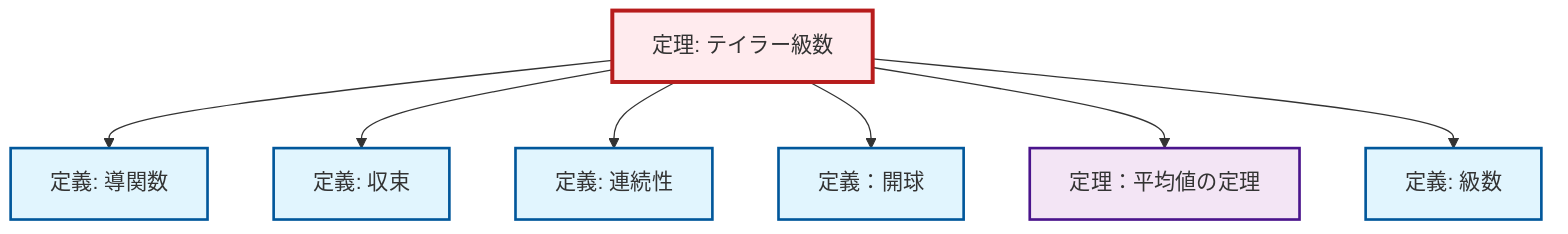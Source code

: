 graph TD
    classDef definition fill:#e1f5fe,stroke:#01579b,stroke-width:2px
    classDef theorem fill:#f3e5f5,stroke:#4a148c,stroke-width:2px
    classDef axiom fill:#fff3e0,stroke:#e65100,stroke-width:2px
    classDef example fill:#e8f5e9,stroke:#1b5e20,stroke-width:2px
    classDef current fill:#ffebee,stroke:#b71c1c,stroke-width:3px
    def-open-ball["定義：開球"]:::definition
    def-continuity["定義: 連続性"]:::definition
    thm-taylor-series["定理: テイラー級数"]:::theorem
    thm-mean-value["定理：平均値の定理"]:::theorem
    def-series["定義: 級数"]:::definition
    def-convergence["定義: 収束"]:::definition
    def-derivative["定義: 導関数"]:::definition
    thm-taylor-series --> def-derivative
    thm-taylor-series --> def-convergence
    thm-taylor-series --> def-continuity
    thm-taylor-series --> def-open-ball
    thm-taylor-series --> thm-mean-value
    thm-taylor-series --> def-series
    class thm-taylor-series current